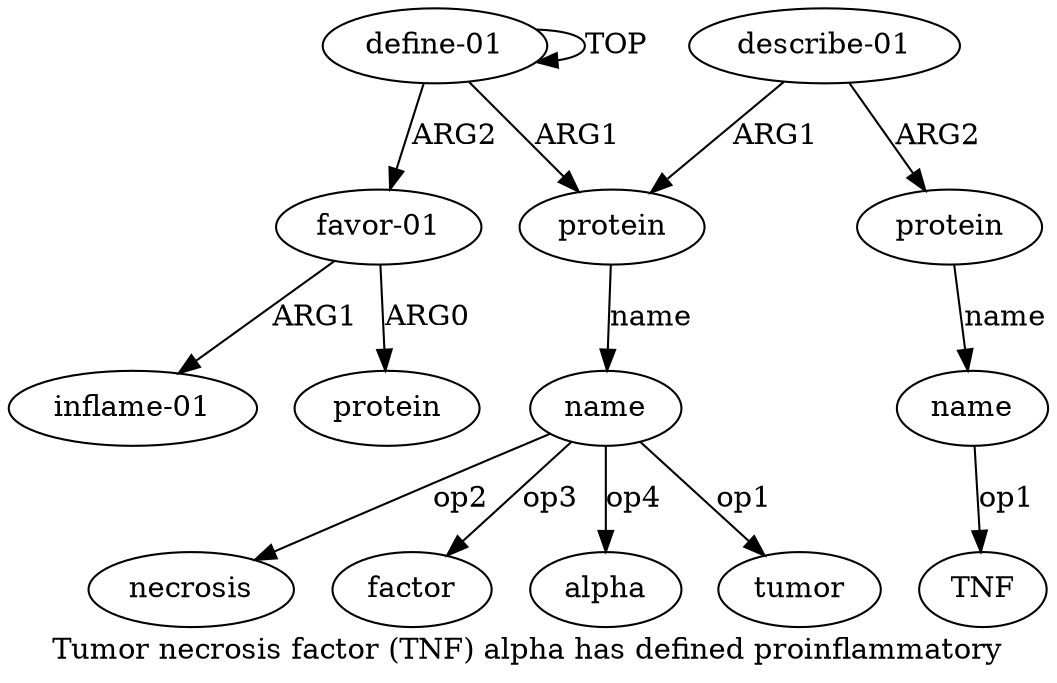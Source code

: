 digraph  {
	graph [label="Tumor necrosis factor (TNF) alpha has defined proinflammatory"];
	node [label="\N"];
	"a2 tumor"	 [color=black,
		gold_ind=-1,
		gold_label=tumor,
		label=tumor,
		test_ind=-1,
		test_label=tumor];
	"a5 TNF"	 [color=black,
		gold_ind=-1,
		gold_label=TNF,
		label=TNF,
		test_ind=-1,
		test_label=TNF];
	"a2 necrosis"	 [color=black,
		gold_ind=-1,
		gold_label=necrosis,
		label=necrosis,
		test_ind=-1,
		test_label=necrosis];
	"a2 factor"	 [color=black,
		gold_ind=-1,
		gold_label=factor,
		label=factor,
		test_ind=-1,
		test_label=factor];
	a1	 [color=black,
		gold_ind=1,
		gold_label=protein,
		label=protein,
		test_ind=1,
		test_label=protein];
	a2	 [color=black,
		gold_ind=2,
		gold_label=name,
		label=name,
		test_ind=2,
		test_label=name];
	a1 -> a2 [key=0,
	color=black,
	gold_label=name,
	label=name,
	test_label=name];
a0 [color=black,
	gold_ind=0,
	gold_label="define-01",
	label="define-01",
	test_ind=0,
	test_label="define-01"];
a0 -> a1 [key=0,
color=black,
gold_label=ARG1,
label=ARG1,
test_label=ARG1];
a0 -> a0 [key=0,
color=black,
gold_label=TOP,
label=TOP,
test_label=TOP];
a6 [color=black,
gold_ind=6,
gold_label="favor-01",
label="favor-01",
test_ind=6,
test_label="favor-01"];
a0 -> a6 [key=0,
color=black,
gold_label=ARG2,
label=ARG2,
test_label=ARG2];
a3 [color=black,
gold_ind=3,
gold_label="describe-01",
label="describe-01",
test_ind=3,
test_label="describe-01"];
a3 -> a1 [key=0,
color=black,
gold_label=ARG1,
label=ARG1,
test_label=ARG1];
a4 [color=black,
gold_ind=4,
gold_label=protein,
label=protein,
test_ind=4,
test_label=protein];
a3 -> a4 [key=0,
color=black,
gold_label=ARG2,
label=ARG2,
test_label=ARG2];
a2 -> "a2 tumor" [key=0,
color=black,
gold_label=op1,
label=op1,
test_label=op1];
a2 -> "a2 necrosis" [key=0,
color=black,
gold_label=op2,
label=op2,
test_label=op2];
a2 -> "a2 factor" [key=0,
color=black,
gold_label=op3,
label=op3,
test_label=op3];
"a2 alpha" [color=black,
gold_ind=-1,
gold_label=alpha,
label=alpha,
test_ind=-1,
test_label=alpha];
a2 -> "a2 alpha" [key=0,
color=black,
gold_label=op4,
label=op4,
test_label=op4];
a5 [color=black,
gold_ind=5,
gold_label=name,
label=name,
test_ind=5,
test_label=name];
a5 -> "a5 TNF" [key=0,
color=black,
gold_label=op1,
label=op1,
test_label=op1];
a4 -> a5 [key=0,
color=black,
gold_label=name,
label=name,
test_label=name];
a7 [color=black,
gold_ind=7,
gold_label=protein,
label=protein,
test_ind=7,
test_label=protein];
a6 -> a7 [key=0,
color=black,
gold_label=ARG0,
label=ARG0,
test_label=ARG0];
a8 [color=black,
gold_ind=8,
gold_label="inflame-01",
label="inflame-01",
test_ind=8,
test_label="inflame-01"];
a6 -> a8 [key=0,
color=black,
gold_label=ARG1,
label=ARG1,
test_label=ARG1];
}
